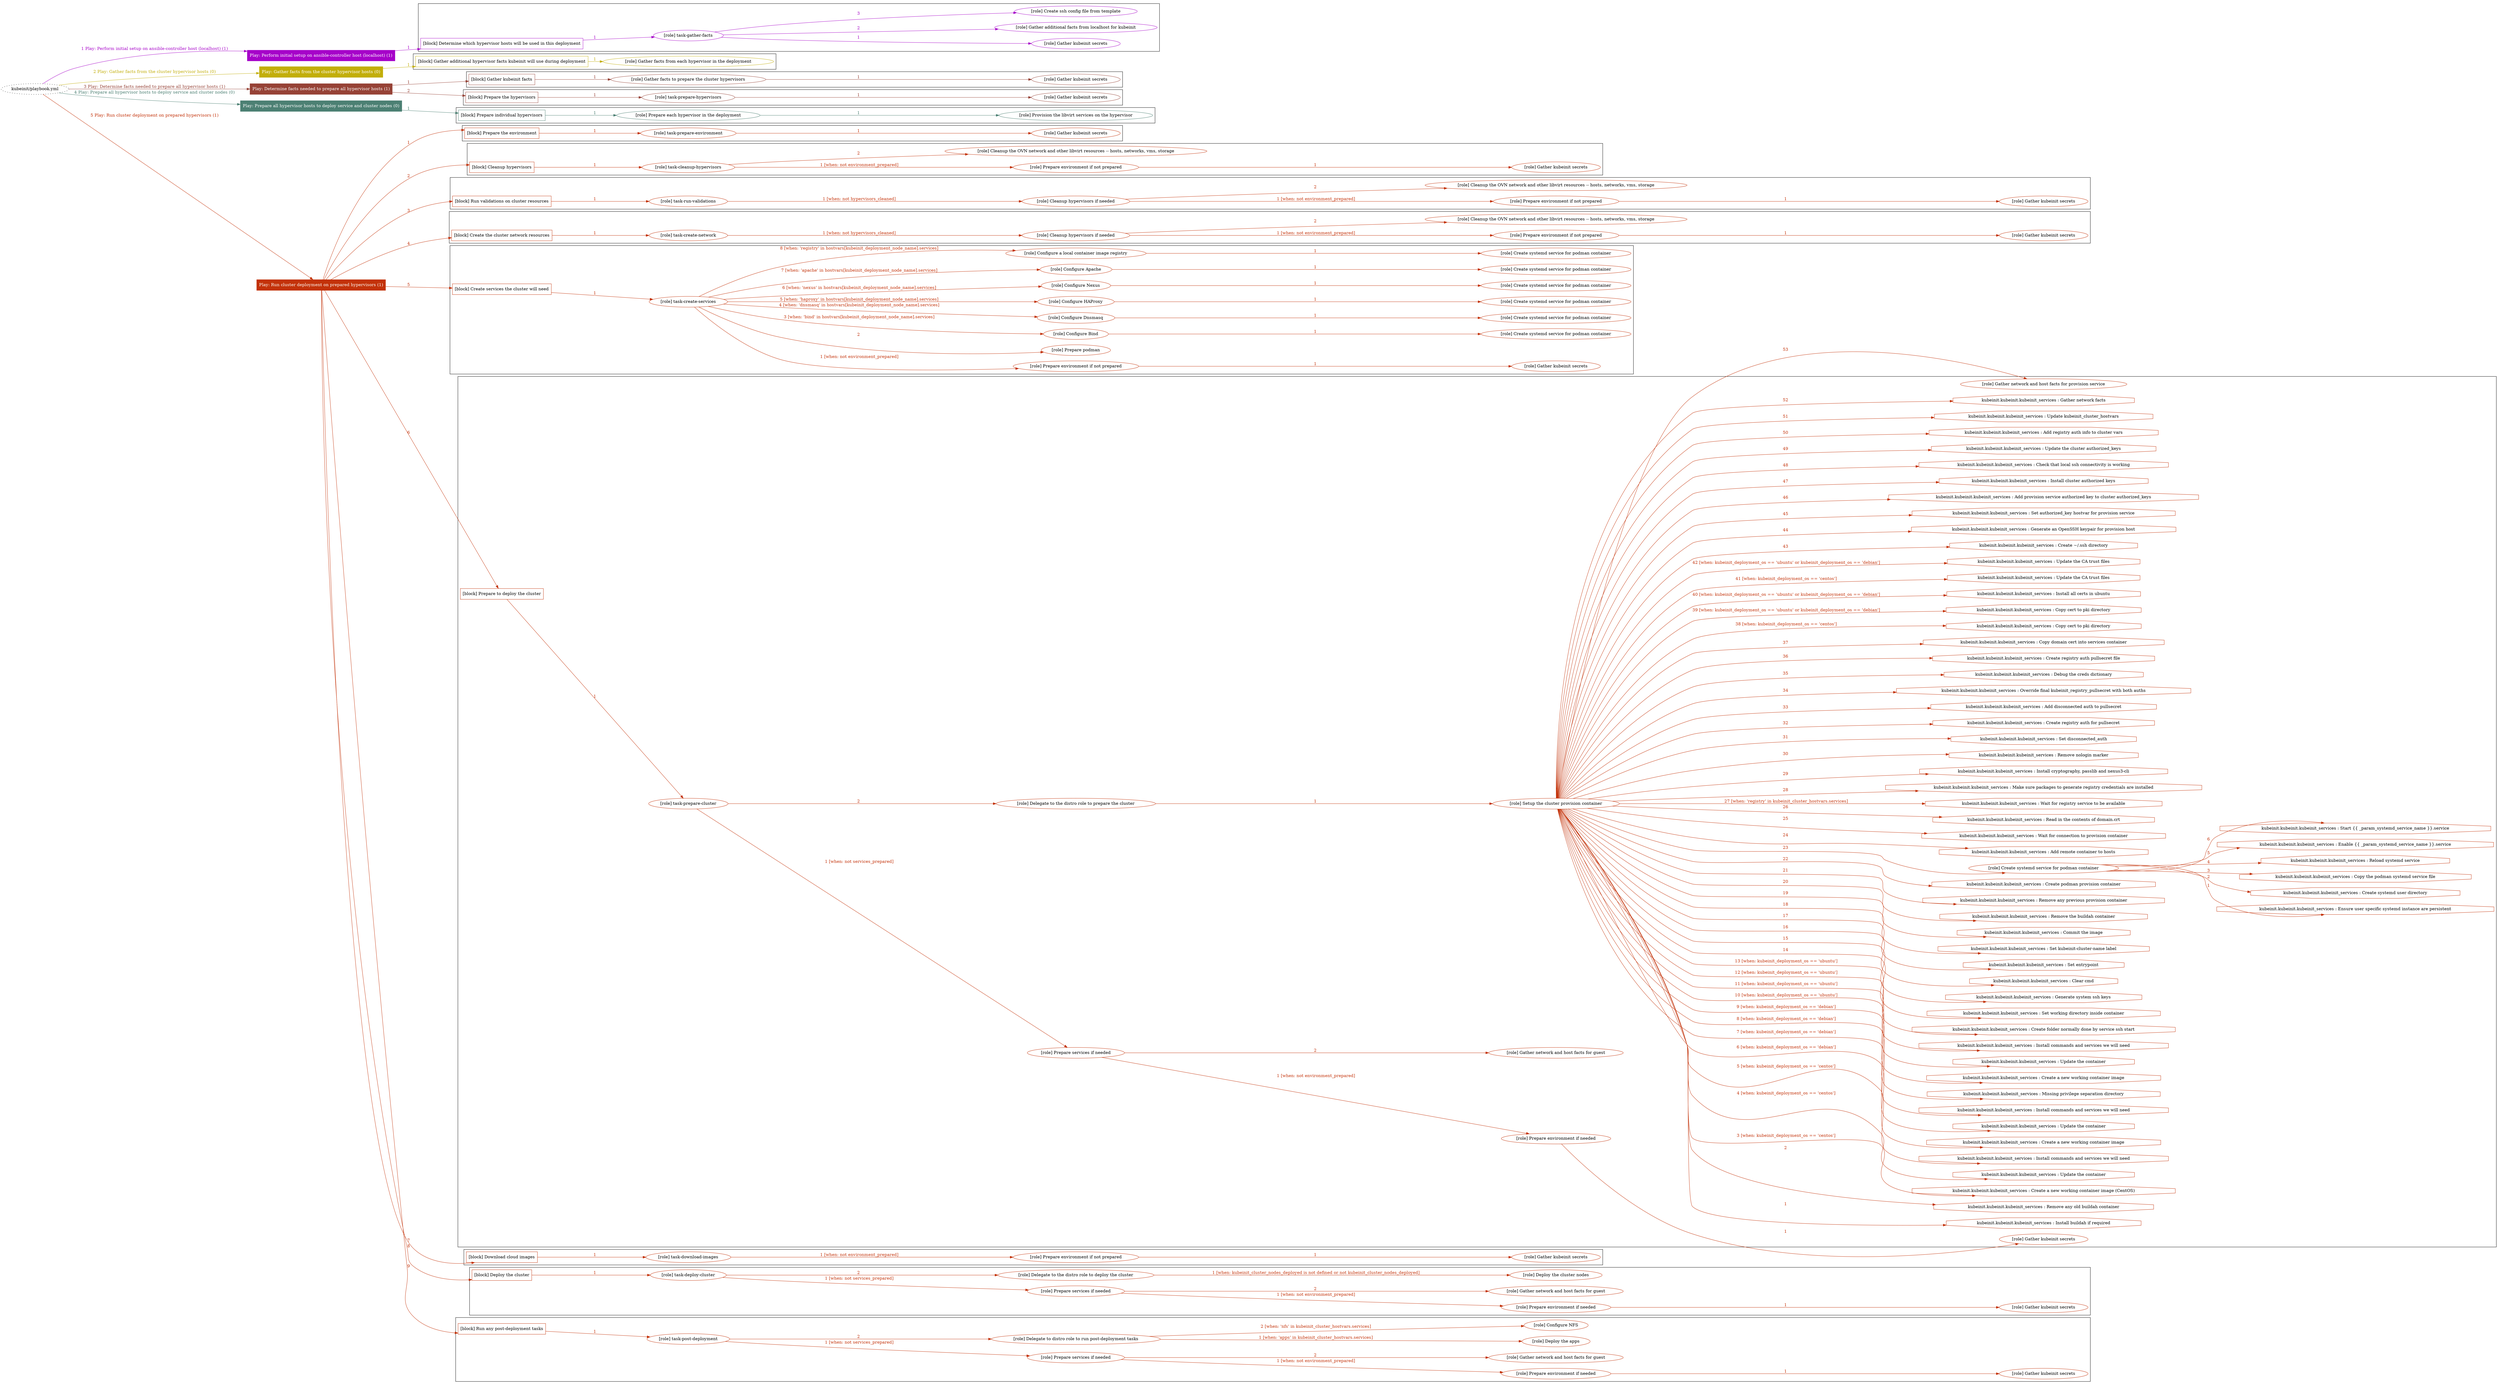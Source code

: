 digraph {
	graph [concentrate=true ordering=in rankdir=LR ratio=fill]
	edge [esep=5 sep=10]
	"kubeinit/playbook.yml" [URL="/home/runner/work/kubeinit/kubeinit/kubeinit/playbook.yml" id=playbook_d99ab8dc style=dotted]
	"kubeinit/playbook.yml" -> play_f1a36ac2 [label="1 Play: Perform initial setup on ansible-controller host (localhost) (1)" color="#a603c9" fontcolor="#a603c9" id=edge_play_f1a36ac2 labeltooltip="1 Play: Perform initial setup on ansible-controller host (localhost) (1)" tooltip="1 Play: Perform initial setup on ansible-controller host (localhost) (1)"]
	subgraph "Play: Perform initial setup on ansible-controller host (localhost) (1)" {
		play_f1a36ac2 [label="Play: Perform initial setup on ansible-controller host (localhost) (1)" URL="/home/runner/work/kubeinit/kubeinit/kubeinit/playbook.yml" color="#a603c9" fontcolor="#ffffff" id=play_f1a36ac2 shape=box style=filled tooltip=localhost]
		play_f1a36ac2 -> block_cf5843e3 [label=1 color="#a603c9" fontcolor="#a603c9" id=edge_block_cf5843e3 labeltooltip=1 tooltip=1]
		subgraph cluster_block_cf5843e3 {
			block_cf5843e3 [label="[block] Determine which hypervisor hosts will be used in this deployment" URL="/home/runner/work/kubeinit/kubeinit/kubeinit/playbook.yml" color="#a603c9" id=block_cf5843e3 labeltooltip="Determine which hypervisor hosts will be used in this deployment" shape=box tooltip="Determine which hypervisor hosts will be used in this deployment"]
			block_cf5843e3 -> role_76455936 [label="1 " color="#a603c9" fontcolor="#a603c9" id=edge_role_76455936 labeltooltip="1 " tooltip="1 "]
			subgraph "task-gather-facts" {
				role_76455936 [label="[role] task-gather-facts" URL="/home/runner/work/kubeinit/kubeinit/kubeinit/playbook.yml" color="#a603c9" id=role_76455936 tooltip="task-gather-facts"]
				role_76455936 -> role_11684f41 [label="1 " color="#a603c9" fontcolor="#a603c9" id=edge_role_11684f41 labeltooltip="1 " tooltip="1 "]
				subgraph "Gather kubeinit secrets" {
					role_11684f41 [label="[role] Gather kubeinit secrets" URL="/home/runner/.ansible/collections/ansible_collections/kubeinit/kubeinit/roles/kubeinit_prepare/tasks/build_hypervisors_group.yml" color="#a603c9" id=role_11684f41 tooltip="Gather kubeinit secrets"]
				}
				role_76455936 -> role_6729883c [label="2 " color="#a603c9" fontcolor="#a603c9" id=edge_role_6729883c labeltooltip="2 " tooltip="2 "]
				subgraph "Gather additional facts from localhost for kubeinit" {
					role_6729883c [label="[role] Gather additional facts from localhost for kubeinit" URL="/home/runner/.ansible/collections/ansible_collections/kubeinit/kubeinit/roles/kubeinit_prepare/tasks/build_hypervisors_group.yml" color="#a603c9" id=role_6729883c tooltip="Gather additional facts from localhost for kubeinit"]
				}
				role_76455936 -> role_d28c71b5 [label="3 " color="#a603c9" fontcolor="#a603c9" id=edge_role_d28c71b5 labeltooltip="3 " tooltip="3 "]
				subgraph "Create ssh config file from template" {
					role_d28c71b5 [label="[role] Create ssh config file from template" URL="/home/runner/.ansible/collections/ansible_collections/kubeinit/kubeinit/roles/kubeinit_prepare/tasks/build_hypervisors_group.yml" color="#a603c9" id=role_d28c71b5 tooltip="Create ssh config file from template"]
				}
			}
		}
	}
	"kubeinit/playbook.yml" -> play_4e2efaa3 [label="2 Play: Gather facts from the cluster hypervisor hosts (0)" color="#c2ae0a" fontcolor="#c2ae0a" id=edge_play_4e2efaa3 labeltooltip="2 Play: Gather facts from the cluster hypervisor hosts (0)" tooltip="2 Play: Gather facts from the cluster hypervisor hosts (0)"]
	subgraph "Play: Gather facts from the cluster hypervisor hosts (0)" {
		play_4e2efaa3 [label="Play: Gather facts from the cluster hypervisor hosts (0)" URL="/home/runner/work/kubeinit/kubeinit/kubeinit/playbook.yml" color="#c2ae0a" fontcolor="#ffffff" id=play_4e2efaa3 shape=box style=filled tooltip="Play: Gather facts from the cluster hypervisor hosts (0)"]
		play_4e2efaa3 -> block_fd80c5fe [label=1 color="#c2ae0a" fontcolor="#c2ae0a" id=edge_block_fd80c5fe labeltooltip=1 tooltip=1]
		subgraph cluster_block_fd80c5fe {
			block_fd80c5fe [label="[block] Gather additional hypervisor facts kubeinit will use during deployment" URL="/home/runner/work/kubeinit/kubeinit/kubeinit/playbook.yml" color="#c2ae0a" id=block_fd80c5fe labeltooltip="Gather additional hypervisor facts kubeinit will use during deployment" shape=box tooltip="Gather additional hypervisor facts kubeinit will use during deployment"]
			block_fd80c5fe -> role_fb0561ae [label="1 " color="#c2ae0a" fontcolor="#c2ae0a" id=edge_role_fb0561ae labeltooltip="1 " tooltip="1 "]
			subgraph "Gather facts from each hypervisor in the deployment" {
				role_fb0561ae [label="[role] Gather facts from each hypervisor in the deployment" URL="/home/runner/work/kubeinit/kubeinit/kubeinit/playbook.yml" color="#c2ae0a" id=role_fb0561ae tooltip="Gather facts from each hypervisor in the deployment"]
			}
		}
	}
	"kubeinit/playbook.yml" -> play_b68ef9b5 [label="3 Play: Determine facts needed to prepare all hypervisor hosts (1)" color="#964236" fontcolor="#964236" id=edge_play_b68ef9b5 labeltooltip="3 Play: Determine facts needed to prepare all hypervisor hosts (1)" tooltip="3 Play: Determine facts needed to prepare all hypervisor hosts (1)"]
	subgraph "Play: Determine facts needed to prepare all hypervisor hosts (1)" {
		play_b68ef9b5 [label="Play: Determine facts needed to prepare all hypervisor hosts (1)" URL="/home/runner/work/kubeinit/kubeinit/kubeinit/playbook.yml" color="#964236" fontcolor="#ffffff" id=play_b68ef9b5 shape=box style=filled tooltip=localhost]
		play_b68ef9b5 -> block_f7c9867d [label=1 color="#964236" fontcolor="#964236" id=edge_block_f7c9867d labeltooltip=1 tooltip=1]
		subgraph cluster_block_f7c9867d {
			block_f7c9867d [label="[block] Gather kubeinit facts" URL="/home/runner/work/kubeinit/kubeinit/kubeinit/playbook.yml" color="#964236" id=block_f7c9867d labeltooltip="Gather kubeinit facts" shape=box tooltip="Gather kubeinit facts"]
			block_f7c9867d -> role_37d4079c [label="1 " color="#964236" fontcolor="#964236" id=edge_role_37d4079c labeltooltip="1 " tooltip="1 "]
			subgraph "Gather facts to prepare the cluster hypervisors" {
				role_37d4079c [label="[role] Gather facts to prepare the cluster hypervisors" URL="/home/runner/work/kubeinit/kubeinit/kubeinit/playbook.yml" color="#964236" id=role_37d4079c tooltip="Gather facts to prepare the cluster hypervisors"]
				role_37d4079c -> role_e56f2406 [label="1 " color="#964236" fontcolor="#964236" id=edge_role_e56f2406 labeltooltip="1 " tooltip="1 "]
				subgraph "Gather kubeinit secrets" {
					role_e56f2406 [label="[role] Gather kubeinit secrets" URL="/home/runner/.ansible/collections/ansible_collections/kubeinit/kubeinit/roles/kubeinit_prepare/tasks/gather_kubeinit_facts.yml" color="#964236" id=role_e56f2406 tooltip="Gather kubeinit secrets"]
				}
			}
		}
		play_b68ef9b5 -> block_c232d0c4 [label=2 color="#964236" fontcolor="#964236" id=edge_block_c232d0c4 labeltooltip=2 tooltip=2]
		subgraph cluster_block_c232d0c4 {
			block_c232d0c4 [label="[block] Prepare the hypervisors" URL="/home/runner/work/kubeinit/kubeinit/kubeinit/playbook.yml" color="#964236" id=block_c232d0c4 labeltooltip="Prepare the hypervisors" shape=box tooltip="Prepare the hypervisors"]
			block_c232d0c4 -> role_73828c4a [label="1 " color="#964236" fontcolor="#964236" id=edge_role_73828c4a labeltooltip="1 " tooltip="1 "]
			subgraph "task-prepare-hypervisors" {
				role_73828c4a [label="[role] task-prepare-hypervisors" URL="/home/runner/work/kubeinit/kubeinit/kubeinit/playbook.yml" color="#964236" id=role_73828c4a tooltip="task-prepare-hypervisors"]
				role_73828c4a -> role_0b153851 [label="1 " color="#964236" fontcolor="#964236" id=edge_role_0b153851 labeltooltip="1 " tooltip="1 "]
				subgraph "Gather kubeinit secrets" {
					role_0b153851 [label="[role] Gather kubeinit secrets" URL="/home/runner/.ansible/collections/ansible_collections/kubeinit/kubeinit/roles/kubeinit_prepare/tasks/gather_kubeinit_facts.yml" color="#964236" id=role_0b153851 tooltip="Gather kubeinit secrets"]
				}
			}
		}
	}
	"kubeinit/playbook.yml" -> play_5a516029 [label="4 Play: Prepare all hypervisor hosts to deploy service and cluster nodes (0)" color="#4c8073" fontcolor="#4c8073" id=edge_play_5a516029 labeltooltip="4 Play: Prepare all hypervisor hosts to deploy service and cluster nodes (0)" tooltip="4 Play: Prepare all hypervisor hosts to deploy service and cluster nodes (0)"]
	subgraph "Play: Prepare all hypervisor hosts to deploy service and cluster nodes (0)" {
		play_5a516029 [label="Play: Prepare all hypervisor hosts to deploy service and cluster nodes (0)" URL="/home/runner/work/kubeinit/kubeinit/kubeinit/playbook.yml" color="#4c8073" fontcolor="#ffffff" id=play_5a516029 shape=box style=filled tooltip="Play: Prepare all hypervisor hosts to deploy service and cluster nodes (0)"]
		play_5a516029 -> block_a7a36d38 [label=1 color="#4c8073" fontcolor="#4c8073" id=edge_block_a7a36d38 labeltooltip=1 tooltip=1]
		subgraph cluster_block_a7a36d38 {
			block_a7a36d38 [label="[block] Prepare individual hypervisors" URL="/home/runner/work/kubeinit/kubeinit/kubeinit/playbook.yml" color="#4c8073" id=block_a7a36d38 labeltooltip="Prepare individual hypervisors" shape=box tooltip="Prepare individual hypervisors"]
			block_a7a36d38 -> role_accce4fe [label="1 " color="#4c8073" fontcolor="#4c8073" id=edge_role_accce4fe labeltooltip="1 " tooltip="1 "]
			subgraph "Prepare each hypervisor in the deployment" {
				role_accce4fe [label="[role] Prepare each hypervisor in the deployment" URL="/home/runner/work/kubeinit/kubeinit/kubeinit/playbook.yml" color="#4c8073" id=role_accce4fe tooltip="Prepare each hypervisor in the deployment"]
				role_accce4fe -> role_9e1f1091 [label="1 " color="#4c8073" fontcolor="#4c8073" id=edge_role_9e1f1091 labeltooltip="1 " tooltip="1 "]
				subgraph "Provision the libvirt services on the hypervisor" {
					role_9e1f1091 [label="[role] Provision the libvirt services on the hypervisor" URL="/home/runner/.ansible/collections/ansible_collections/kubeinit/kubeinit/roles/kubeinit_prepare/tasks/prepare_hypervisor.yml" color="#4c8073" id=role_9e1f1091 tooltip="Provision the libvirt services on the hypervisor"]
				}
			}
		}
	}
	"kubeinit/playbook.yml" -> play_e02c59bf [label="5 Play: Run cluster deployment on prepared hypervisors (1)" color="#c33209" fontcolor="#c33209" id=edge_play_e02c59bf labeltooltip="5 Play: Run cluster deployment on prepared hypervisors (1)" tooltip="5 Play: Run cluster deployment on prepared hypervisors (1)"]
	subgraph "Play: Run cluster deployment on prepared hypervisors (1)" {
		play_e02c59bf [label="Play: Run cluster deployment on prepared hypervisors (1)" URL="/home/runner/work/kubeinit/kubeinit/kubeinit/playbook.yml" color="#c33209" fontcolor="#ffffff" id=play_e02c59bf shape=box style=filled tooltip=localhost]
		play_e02c59bf -> block_4e8c8875 [label=1 color="#c33209" fontcolor="#c33209" id=edge_block_4e8c8875 labeltooltip=1 tooltip=1]
		subgraph cluster_block_4e8c8875 {
			block_4e8c8875 [label="[block] Prepare the environment" URL="/home/runner/work/kubeinit/kubeinit/kubeinit/playbook.yml" color="#c33209" id=block_4e8c8875 labeltooltip="Prepare the environment" shape=box tooltip="Prepare the environment"]
			block_4e8c8875 -> role_c027b025 [label="1 " color="#c33209" fontcolor="#c33209" id=edge_role_c027b025 labeltooltip="1 " tooltip="1 "]
			subgraph "task-prepare-environment" {
				role_c027b025 [label="[role] task-prepare-environment" URL="/home/runner/work/kubeinit/kubeinit/kubeinit/playbook.yml" color="#c33209" id=role_c027b025 tooltip="task-prepare-environment"]
				role_c027b025 -> role_44ec48a3 [label="1 " color="#c33209" fontcolor="#c33209" id=edge_role_44ec48a3 labeltooltip="1 " tooltip="1 "]
				subgraph "Gather kubeinit secrets" {
					role_44ec48a3 [label="[role] Gather kubeinit secrets" URL="/home/runner/.ansible/collections/ansible_collections/kubeinit/kubeinit/roles/kubeinit_prepare/tasks/gather_kubeinit_facts.yml" color="#c33209" id=role_44ec48a3 tooltip="Gather kubeinit secrets"]
				}
			}
		}
		play_e02c59bf -> block_1c5fa653 [label=2 color="#c33209" fontcolor="#c33209" id=edge_block_1c5fa653 labeltooltip=2 tooltip=2]
		subgraph cluster_block_1c5fa653 {
			block_1c5fa653 [label="[block] Cleanup hypervisors" URL="/home/runner/work/kubeinit/kubeinit/kubeinit/playbook.yml" color="#c33209" id=block_1c5fa653 labeltooltip="Cleanup hypervisors" shape=box tooltip="Cleanup hypervisors"]
			block_1c5fa653 -> role_9c218d92 [label="1 " color="#c33209" fontcolor="#c33209" id=edge_role_9c218d92 labeltooltip="1 " tooltip="1 "]
			subgraph "task-cleanup-hypervisors" {
				role_9c218d92 [label="[role] task-cleanup-hypervisors" URL="/home/runner/work/kubeinit/kubeinit/kubeinit/playbook.yml" color="#c33209" id=role_9c218d92 tooltip="task-cleanup-hypervisors"]
				role_9c218d92 -> role_3719624d [label="1 [when: not environment_prepared]" color="#c33209" fontcolor="#c33209" id=edge_role_3719624d labeltooltip="1 [when: not environment_prepared]" tooltip="1 [when: not environment_prepared]"]
				subgraph "Prepare environment if not prepared" {
					role_3719624d [label="[role] Prepare environment if not prepared" URL="/home/runner/.ansible/collections/ansible_collections/kubeinit/kubeinit/roles/kubeinit_prepare/tasks/cleanup_hypervisors.yml" color="#c33209" id=role_3719624d tooltip="Prepare environment if not prepared"]
					role_3719624d -> role_87f7add6 [label="1 " color="#c33209" fontcolor="#c33209" id=edge_role_87f7add6 labeltooltip="1 " tooltip="1 "]
					subgraph "Gather kubeinit secrets" {
						role_87f7add6 [label="[role] Gather kubeinit secrets" URL="/home/runner/.ansible/collections/ansible_collections/kubeinit/kubeinit/roles/kubeinit_prepare/tasks/gather_kubeinit_facts.yml" color="#c33209" id=role_87f7add6 tooltip="Gather kubeinit secrets"]
					}
				}
				role_9c218d92 -> role_8dc98cc4 [label="2 " color="#c33209" fontcolor="#c33209" id=edge_role_8dc98cc4 labeltooltip="2 " tooltip="2 "]
				subgraph "Cleanup the OVN network and other libvirt resources -- hosts, networks, vms, storage" {
					role_8dc98cc4 [label="[role] Cleanup the OVN network and other libvirt resources -- hosts, networks, vms, storage" URL="/home/runner/.ansible/collections/ansible_collections/kubeinit/kubeinit/roles/kubeinit_prepare/tasks/cleanup_hypervisors.yml" color="#c33209" id=role_8dc98cc4 tooltip="Cleanup the OVN network and other libvirt resources -- hosts, networks, vms, storage"]
				}
			}
		}
		play_e02c59bf -> block_3046e832 [label=3 color="#c33209" fontcolor="#c33209" id=edge_block_3046e832 labeltooltip=3 tooltip=3]
		subgraph cluster_block_3046e832 {
			block_3046e832 [label="[block] Run validations on cluster resources" URL="/home/runner/work/kubeinit/kubeinit/kubeinit/playbook.yml" color="#c33209" id=block_3046e832 labeltooltip="Run validations on cluster resources" shape=box tooltip="Run validations on cluster resources"]
			block_3046e832 -> role_994b135e [label="1 " color="#c33209" fontcolor="#c33209" id=edge_role_994b135e labeltooltip="1 " tooltip="1 "]
			subgraph "task-run-validations" {
				role_994b135e [label="[role] task-run-validations" URL="/home/runner/work/kubeinit/kubeinit/kubeinit/playbook.yml" color="#c33209" id=role_994b135e tooltip="task-run-validations"]
				role_994b135e -> role_fc6c2ed9 [label="1 [when: not hypervisors_cleaned]" color="#c33209" fontcolor="#c33209" id=edge_role_fc6c2ed9 labeltooltip="1 [when: not hypervisors_cleaned]" tooltip="1 [when: not hypervisors_cleaned]"]
				subgraph "Cleanup hypervisors if needed" {
					role_fc6c2ed9 [label="[role] Cleanup hypervisors if needed" URL="/home/runner/.ansible/collections/ansible_collections/kubeinit/kubeinit/roles/kubeinit_validations/tasks/main.yml" color="#c33209" id=role_fc6c2ed9 tooltip="Cleanup hypervisors if needed"]
					role_fc6c2ed9 -> role_2115d42c [label="1 [when: not environment_prepared]" color="#c33209" fontcolor="#c33209" id=edge_role_2115d42c labeltooltip="1 [when: not environment_prepared]" tooltip="1 [when: not environment_prepared]"]
					subgraph "Prepare environment if not prepared" {
						role_2115d42c [label="[role] Prepare environment if not prepared" URL="/home/runner/.ansible/collections/ansible_collections/kubeinit/kubeinit/roles/kubeinit_prepare/tasks/cleanup_hypervisors.yml" color="#c33209" id=role_2115d42c tooltip="Prepare environment if not prepared"]
						role_2115d42c -> role_aca97354 [label="1 " color="#c33209" fontcolor="#c33209" id=edge_role_aca97354 labeltooltip="1 " tooltip="1 "]
						subgraph "Gather kubeinit secrets" {
							role_aca97354 [label="[role] Gather kubeinit secrets" URL="/home/runner/.ansible/collections/ansible_collections/kubeinit/kubeinit/roles/kubeinit_prepare/tasks/gather_kubeinit_facts.yml" color="#c33209" id=role_aca97354 tooltip="Gather kubeinit secrets"]
						}
					}
					role_fc6c2ed9 -> role_274fa58f [label="2 " color="#c33209" fontcolor="#c33209" id=edge_role_274fa58f labeltooltip="2 " tooltip="2 "]
					subgraph "Cleanup the OVN network and other libvirt resources -- hosts, networks, vms, storage" {
						role_274fa58f [label="[role] Cleanup the OVN network and other libvirt resources -- hosts, networks, vms, storage" URL="/home/runner/.ansible/collections/ansible_collections/kubeinit/kubeinit/roles/kubeinit_prepare/tasks/cleanup_hypervisors.yml" color="#c33209" id=role_274fa58f tooltip="Cleanup the OVN network and other libvirt resources -- hosts, networks, vms, storage"]
					}
				}
			}
		}
		play_e02c59bf -> block_eab456e5 [label=4 color="#c33209" fontcolor="#c33209" id=edge_block_eab456e5 labeltooltip=4 tooltip=4]
		subgraph cluster_block_eab456e5 {
			block_eab456e5 [label="[block] Create the cluster network resources" URL="/home/runner/work/kubeinit/kubeinit/kubeinit/playbook.yml" color="#c33209" id=block_eab456e5 labeltooltip="Create the cluster network resources" shape=box tooltip="Create the cluster network resources"]
			block_eab456e5 -> role_a56faa5b [label="1 " color="#c33209" fontcolor="#c33209" id=edge_role_a56faa5b labeltooltip="1 " tooltip="1 "]
			subgraph "task-create-network" {
				role_a56faa5b [label="[role] task-create-network" URL="/home/runner/work/kubeinit/kubeinit/kubeinit/playbook.yml" color="#c33209" id=role_a56faa5b tooltip="task-create-network"]
				role_a56faa5b -> role_b4efdcdc [label="1 [when: not hypervisors_cleaned]" color="#c33209" fontcolor="#c33209" id=edge_role_b4efdcdc labeltooltip="1 [when: not hypervisors_cleaned]" tooltip="1 [when: not hypervisors_cleaned]"]
				subgraph "Cleanup hypervisors if needed" {
					role_b4efdcdc [label="[role] Cleanup hypervisors if needed" URL="/home/runner/.ansible/collections/ansible_collections/kubeinit/kubeinit/roles/kubeinit_libvirt/tasks/create_network.yml" color="#c33209" id=role_b4efdcdc tooltip="Cleanup hypervisors if needed"]
					role_b4efdcdc -> role_4d489b6c [label="1 [when: not environment_prepared]" color="#c33209" fontcolor="#c33209" id=edge_role_4d489b6c labeltooltip="1 [when: not environment_prepared]" tooltip="1 [when: not environment_prepared]"]
					subgraph "Prepare environment if not prepared" {
						role_4d489b6c [label="[role] Prepare environment if not prepared" URL="/home/runner/.ansible/collections/ansible_collections/kubeinit/kubeinit/roles/kubeinit_prepare/tasks/cleanup_hypervisors.yml" color="#c33209" id=role_4d489b6c tooltip="Prepare environment if not prepared"]
						role_4d489b6c -> role_0db3a5fb [label="1 " color="#c33209" fontcolor="#c33209" id=edge_role_0db3a5fb labeltooltip="1 " tooltip="1 "]
						subgraph "Gather kubeinit secrets" {
							role_0db3a5fb [label="[role] Gather kubeinit secrets" URL="/home/runner/.ansible/collections/ansible_collections/kubeinit/kubeinit/roles/kubeinit_prepare/tasks/gather_kubeinit_facts.yml" color="#c33209" id=role_0db3a5fb tooltip="Gather kubeinit secrets"]
						}
					}
					role_b4efdcdc -> role_dbe0edc8 [label="2 " color="#c33209" fontcolor="#c33209" id=edge_role_dbe0edc8 labeltooltip="2 " tooltip="2 "]
					subgraph "Cleanup the OVN network and other libvirt resources -- hosts, networks, vms, storage" {
						role_dbe0edc8 [label="[role] Cleanup the OVN network and other libvirt resources -- hosts, networks, vms, storage" URL="/home/runner/.ansible/collections/ansible_collections/kubeinit/kubeinit/roles/kubeinit_prepare/tasks/cleanup_hypervisors.yml" color="#c33209" id=role_dbe0edc8 tooltip="Cleanup the OVN network and other libvirt resources -- hosts, networks, vms, storage"]
					}
				}
			}
		}
		play_e02c59bf -> block_29e209b1 [label=5 color="#c33209" fontcolor="#c33209" id=edge_block_29e209b1 labeltooltip=5 tooltip=5]
		subgraph cluster_block_29e209b1 {
			block_29e209b1 [label="[block] Create services the cluster will need" URL="/home/runner/work/kubeinit/kubeinit/kubeinit/playbook.yml" color="#c33209" id=block_29e209b1 labeltooltip="Create services the cluster will need" shape=box tooltip="Create services the cluster will need"]
			block_29e209b1 -> role_e997aa2a [label="1 " color="#c33209" fontcolor="#c33209" id=edge_role_e997aa2a labeltooltip="1 " tooltip="1 "]
			subgraph "task-create-services" {
				role_e997aa2a [label="[role] task-create-services" URL="/home/runner/work/kubeinit/kubeinit/kubeinit/playbook.yml" color="#c33209" id=role_e997aa2a tooltip="task-create-services"]
				role_e997aa2a -> role_f5a60677 [label="1 [when: not environment_prepared]" color="#c33209" fontcolor="#c33209" id=edge_role_f5a60677 labeltooltip="1 [when: not environment_prepared]" tooltip="1 [when: not environment_prepared]"]
				subgraph "Prepare environment if not prepared" {
					role_f5a60677 [label="[role] Prepare environment if not prepared" URL="/home/runner/.ansible/collections/ansible_collections/kubeinit/kubeinit/roles/kubeinit_services/tasks/main.yml" color="#c33209" id=role_f5a60677 tooltip="Prepare environment if not prepared"]
					role_f5a60677 -> role_25f79376 [label="1 " color="#c33209" fontcolor="#c33209" id=edge_role_25f79376 labeltooltip="1 " tooltip="1 "]
					subgraph "Gather kubeinit secrets" {
						role_25f79376 [label="[role] Gather kubeinit secrets" URL="/home/runner/.ansible/collections/ansible_collections/kubeinit/kubeinit/roles/kubeinit_prepare/tasks/gather_kubeinit_facts.yml" color="#c33209" id=role_25f79376 tooltip="Gather kubeinit secrets"]
					}
				}
				role_e997aa2a -> role_09a53ffa [label="2 " color="#c33209" fontcolor="#c33209" id=edge_role_09a53ffa labeltooltip="2 " tooltip="2 "]
				subgraph "Prepare podman" {
					role_09a53ffa [label="[role] Prepare podman" URL="/home/runner/.ansible/collections/ansible_collections/kubeinit/kubeinit/roles/kubeinit_services/tasks/00_create_service_pod.yml" color="#c33209" id=role_09a53ffa tooltip="Prepare podman"]
				}
				role_e997aa2a -> role_e81db8c6 [label="3 [when: 'bind' in hostvars[kubeinit_deployment_node_name].services]" color="#c33209" fontcolor="#c33209" id=edge_role_e81db8c6 labeltooltip="3 [when: 'bind' in hostvars[kubeinit_deployment_node_name].services]" tooltip="3 [when: 'bind' in hostvars[kubeinit_deployment_node_name].services]"]
				subgraph "Configure Bind" {
					role_e81db8c6 [label="[role] Configure Bind" URL="/home/runner/.ansible/collections/ansible_collections/kubeinit/kubeinit/roles/kubeinit_services/tasks/start_services_containers.yml" color="#c33209" id=role_e81db8c6 tooltip="Configure Bind"]
					role_e81db8c6 -> role_ca10ae59 [label="1 " color="#c33209" fontcolor="#c33209" id=edge_role_ca10ae59 labeltooltip="1 " tooltip="1 "]
					subgraph "Create systemd service for podman container" {
						role_ca10ae59 [label="[role] Create systemd service for podman container" URL="/home/runner/.ansible/collections/ansible_collections/kubeinit/kubeinit/roles/kubeinit_bind/tasks/main.yml" color="#c33209" id=role_ca10ae59 tooltip="Create systemd service for podman container"]
					}
				}
				role_e997aa2a -> role_a5b7e6ab [label="4 [when: 'dnsmasq' in hostvars[kubeinit_deployment_node_name].services]" color="#c33209" fontcolor="#c33209" id=edge_role_a5b7e6ab labeltooltip="4 [when: 'dnsmasq' in hostvars[kubeinit_deployment_node_name].services]" tooltip="4 [when: 'dnsmasq' in hostvars[kubeinit_deployment_node_name].services]"]
				subgraph "Configure Dnsmasq" {
					role_a5b7e6ab [label="[role] Configure Dnsmasq" URL="/home/runner/.ansible/collections/ansible_collections/kubeinit/kubeinit/roles/kubeinit_services/tasks/start_services_containers.yml" color="#c33209" id=role_a5b7e6ab tooltip="Configure Dnsmasq"]
					role_a5b7e6ab -> role_a8c0f620 [label="1 " color="#c33209" fontcolor="#c33209" id=edge_role_a8c0f620 labeltooltip="1 " tooltip="1 "]
					subgraph "Create systemd service for podman container" {
						role_a8c0f620 [label="[role] Create systemd service for podman container" URL="/home/runner/.ansible/collections/ansible_collections/kubeinit/kubeinit/roles/kubeinit_dnsmasq/tasks/main.yml" color="#c33209" id=role_a8c0f620 tooltip="Create systemd service for podman container"]
					}
				}
				role_e997aa2a -> role_9e93ede6 [label="5 [when: 'haproxy' in hostvars[kubeinit_deployment_node_name].services]" color="#c33209" fontcolor="#c33209" id=edge_role_9e93ede6 labeltooltip="5 [when: 'haproxy' in hostvars[kubeinit_deployment_node_name].services]" tooltip="5 [when: 'haproxy' in hostvars[kubeinit_deployment_node_name].services]"]
				subgraph "Configure HAProxy" {
					role_9e93ede6 [label="[role] Configure HAProxy" URL="/home/runner/.ansible/collections/ansible_collections/kubeinit/kubeinit/roles/kubeinit_services/tasks/start_services_containers.yml" color="#c33209" id=role_9e93ede6 tooltip="Configure HAProxy"]
					role_9e93ede6 -> role_fcf7ff82 [label="1 " color="#c33209" fontcolor="#c33209" id=edge_role_fcf7ff82 labeltooltip="1 " tooltip="1 "]
					subgraph "Create systemd service for podman container" {
						role_fcf7ff82 [label="[role] Create systemd service for podman container" URL="/home/runner/.ansible/collections/ansible_collections/kubeinit/kubeinit/roles/kubeinit_haproxy/tasks/main.yml" color="#c33209" id=role_fcf7ff82 tooltip="Create systemd service for podman container"]
					}
				}
				role_e997aa2a -> role_1292de57 [label="6 [when: 'nexus' in hostvars[kubeinit_deployment_node_name].services]" color="#c33209" fontcolor="#c33209" id=edge_role_1292de57 labeltooltip="6 [when: 'nexus' in hostvars[kubeinit_deployment_node_name].services]" tooltip="6 [when: 'nexus' in hostvars[kubeinit_deployment_node_name].services]"]
				subgraph "Configure Nexus" {
					role_1292de57 [label="[role] Configure Nexus" URL="/home/runner/.ansible/collections/ansible_collections/kubeinit/kubeinit/roles/kubeinit_services/tasks/start_services_containers.yml" color="#c33209" id=role_1292de57 tooltip="Configure Nexus"]
					role_1292de57 -> role_494f03e9 [label="1 " color="#c33209" fontcolor="#c33209" id=edge_role_494f03e9 labeltooltip="1 " tooltip="1 "]
					subgraph "Create systemd service for podman container" {
						role_494f03e9 [label="[role] Create systemd service for podman container" URL="/home/runner/.ansible/collections/ansible_collections/kubeinit/kubeinit/roles/kubeinit_nexus/tasks/main.yml" color="#c33209" id=role_494f03e9 tooltip="Create systemd service for podman container"]
					}
				}
				role_e997aa2a -> role_570d3adc [label="7 [when: 'apache' in hostvars[kubeinit_deployment_node_name].services]" color="#c33209" fontcolor="#c33209" id=edge_role_570d3adc labeltooltip="7 [when: 'apache' in hostvars[kubeinit_deployment_node_name].services]" tooltip="7 [when: 'apache' in hostvars[kubeinit_deployment_node_name].services]"]
				subgraph "Configure Apache" {
					role_570d3adc [label="[role] Configure Apache" URL="/home/runner/.ansible/collections/ansible_collections/kubeinit/kubeinit/roles/kubeinit_services/tasks/start_services_containers.yml" color="#c33209" id=role_570d3adc tooltip="Configure Apache"]
					role_570d3adc -> role_0233a6e7 [label="1 " color="#c33209" fontcolor="#c33209" id=edge_role_0233a6e7 labeltooltip="1 " tooltip="1 "]
					subgraph "Create systemd service for podman container" {
						role_0233a6e7 [label="[role] Create systemd service for podman container" URL="/home/runner/.ansible/collections/ansible_collections/kubeinit/kubeinit/roles/kubeinit_apache/tasks/main.yml" color="#c33209" id=role_0233a6e7 tooltip="Create systemd service for podman container"]
					}
				}
				role_e997aa2a -> role_97f70122 [label="8 [when: 'registry' in hostvars[kubeinit_deployment_node_name].services]" color="#c33209" fontcolor="#c33209" id=edge_role_97f70122 labeltooltip="8 [when: 'registry' in hostvars[kubeinit_deployment_node_name].services]" tooltip="8 [when: 'registry' in hostvars[kubeinit_deployment_node_name].services]"]
				subgraph "Configure a local container image registry" {
					role_97f70122 [label="[role] Configure a local container image registry" URL="/home/runner/.ansible/collections/ansible_collections/kubeinit/kubeinit/roles/kubeinit_services/tasks/start_services_containers.yml" color="#c33209" id=role_97f70122 tooltip="Configure a local container image registry"]
					role_97f70122 -> role_7ca0d3e5 [label="1 " color="#c33209" fontcolor="#c33209" id=edge_role_7ca0d3e5 labeltooltip="1 " tooltip="1 "]
					subgraph "Create systemd service for podman container" {
						role_7ca0d3e5 [label="[role] Create systemd service for podman container" URL="/home/runner/.ansible/collections/ansible_collections/kubeinit/kubeinit/roles/kubeinit_registry/tasks/main.yml" color="#c33209" id=role_7ca0d3e5 tooltip="Create systemd service for podman container"]
					}
				}
			}
		}
		play_e02c59bf -> block_fb51ec13 [label=6 color="#c33209" fontcolor="#c33209" id=edge_block_fb51ec13 labeltooltip=6 tooltip=6]
		subgraph cluster_block_fb51ec13 {
			block_fb51ec13 [label="[block] Prepare to deploy the cluster" URL="/home/runner/work/kubeinit/kubeinit/kubeinit/playbook.yml" color="#c33209" id=block_fb51ec13 labeltooltip="Prepare to deploy the cluster" shape=box tooltip="Prepare to deploy the cluster"]
			block_fb51ec13 -> role_57ad3f1f [label="1 " color="#c33209" fontcolor="#c33209" id=edge_role_57ad3f1f labeltooltip="1 " tooltip="1 "]
			subgraph "task-prepare-cluster" {
				role_57ad3f1f [label="[role] task-prepare-cluster" URL="/home/runner/work/kubeinit/kubeinit/kubeinit/playbook.yml" color="#c33209" id=role_57ad3f1f tooltip="task-prepare-cluster"]
				role_57ad3f1f -> role_0d9a8afe [label="1 [when: not services_prepared]" color="#c33209" fontcolor="#c33209" id=edge_role_0d9a8afe labeltooltip="1 [when: not services_prepared]" tooltip="1 [when: not services_prepared]"]
				subgraph "Prepare services if needed" {
					role_0d9a8afe [label="[role] Prepare services if needed" URL="/home/runner/.ansible/collections/ansible_collections/kubeinit/kubeinit/roles/kubeinit_prepare/tasks/prepare_cluster.yml" color="#c33209" id=role_0d9a8afe tooltip="Prepare services if needed"]
					role_0d9a8afe -> role_cd091220 [label="1 [when: not environment_prepared]" color="#c33209" fontcolor="#c33209" id=edge_role_cd091220 labeltooltip="1 [when: not environment_prepared]" tooltip="1 [when: not environment_prepared]"]
					subgraph "Prepare environment if needed" {
						role_cd091220 [label="[role] Prepare environment if needed" URL="/home/runner/.ansible/collections/ansible_collections/kubeinit/kubeinit/roles/kubeinit_services/tasks/prepare_services.yml" color="#c33209" id=role_cd091220 tooltip="Prepare environment if needed"]
						role_cd091220 -> role_267373ab [label="1 " color="#c33209" fontcolor="#c33209" id=edge_role_267373ab labeltooltip="1 " tooltip="1 "]
						subgraph "Gather kubeinit secrets" {
							role_267373ab [label="[role] Gather kubeinit secrets" URL="/home/runner/.ansible/collections/ansible_collections/kubeinit/kubeinit/roles/kubeinit_prepare/tasks/gather_kubeinit_facts.yml" color="#c33209" id=role_267373ab tooltip="Gather kubeinit secrets"]
						}
					}
					role_0d9a8afe -> role_eb72d901 [label="2 " color="#c33209" fontcolor="#c33209" id=edge_role_eb72d901 labeltooltip="2 " tooltip="2 "]
					subgraph "Gather network and host facts for guest" {
						role_eb72d901 [label="[role] Gather network and host facts for guest" URL="/home/runner/.ansible/collections/ansible_collections/kubeinit/kubeinit/roles/kubeinit_services/tasks/prepare_services.yml" color="#c33209" id=role_eb72d901 tooltip="Gather network and host facts for guest"]
					}
				}
				role_57ad3f1f -> role_6a1a41fa [label="2 " color="#c33209" fontcolor="#c33209" id=edge_role_6a1a41fa labeltooltip="2 " tooltip="2 "]
				subgraph "Delegate to the distro role to prepare the cluster" {
					role_6a1a41fa [label="[role] Delegate to the distro role to prepare the cluster" URL="/home/runner/.ansible/collections/ansible_collections/kubeinit/kubeinit/roles/kubeinit_prepare/tasks/prepare_cluster.yml" color="#c33209" id=role_6a1a41fa tooltip="Delegate to the distro role to prepare the cluster"]
					role_6a1a41fa -> role_d3a4795e [label="1 " color="#c33209" fontcolor="#c33209" id=edge_role_d3a4795e labeltooltip="1 " tooltip="1 "]
					subgraph "Setup the cluster provision container" {
						role_d3a4795e [label="[role] Setup the cluster provision container" URL="/home/runner/.ansible/collections/ansible_collections/kubeinit/kubeinit/roles/kubeinit_cdk/tasks/prepare_cluster.yml" color="#c33209" id=role_d3a4795e tooltip="Setup the cluster provision container"]
						task_69e1c481 [label="kubeinit.kubeinit.kubeinit_services : Install buildah if required" URL="/home/runner/.ansible/collections/ansible_collections/kubeinit/kubeinit/roles/kubeinit_services/tasks/create_provision_container.yml" color="#c33209" id=task_69e1c481 shape=octagon tooltip="kubeinit.kubeinit.kubeinit_services : Install buildah if required"]
						role_d3a4795e -> task_69e1c481 [label="1 " color="#c33209" fontcolor="#c33209" id=edge_task_69e1c481 labeltooltip="1 " tooltip="1 "]
						task_a8a5faf5 [label="kubeinit.kubeinit.kubeinit_services : Remove any old buildah container" URL="/home/runner/.ansible/collections/ansible_collections/kubeinit/kubeinit/roles/kubeinit_services/tasks/create_provision_container.yml" color="#c33209" id=task_a8a5faf5 shape=octagon tooltip="kubeinit.kubeinit.kubeinit_services : Remove any old buildah container"]
						role_d3a4795e -> task_a8a5faf5 [label="2 " color="#c33209" fontcolor="#c33209" id=edge_task_a8a5faf5 labeltooltip="2 " tooltip="2 "]
						task_5da4196a [label="kubeinit.kubeinit.kubeinit_services : Create a new working container image (CentOS)" URL="/home/runner/.ansible/collections/ansible_collections/kubeinit/kubeinit/roles/kubeinit_services/tasks/create_provision_container.yml" color="#c33209" id=task_5da4196a shape=octagon tooltip="kubeinit.kubeinit.kubeinit_services : Create a new working container image (CentOS)"]
						role_d3a4795e -> task_5da4196a [label="3 [when: kubeinit_deployment_os == 'centos']" color="#c33209" fontcolor="#c33209" id=edge_task_5da4196a labeltooltip="3 [when: kubeinit_deployment_os == 'centos']" tooltip="3 [when: kubeinit_deployment_os == 'centos']"]
						task_a67f4772 [label="kubeinit.kubeinit.kubeinit_services : Update the container" URL="/home/runner/.ansible/collections/ansible_collections/kubeinit/kubeinit/roles/kubeinit_services/tasks/create_provision_container.yml" color="#c33209" id=task_a67f4772 shape=octagon tooltip="kubeinit.kubeinit.kubeinit_services : Update the container"]
						role_d3a4795e -> task_a67f4772 [label="4 [when: kubeinit_deployment_os == 'centos']" color="#c33209" fontcolor="#c33209" id=edge_task_a67f4772 labeltooltip="4 [when: kubeinit_deployment_os == 'centos']" tooltip="4 [when: kubeinit_deployment_os == 'centos']"]
						task_d6fc7250 [label="kubeinit.kubeinit.kubeinit_services : Install commands and services we will need" URL="/home/runner/.ansible/collections/ansible_collections/kubeinit/kubeinit/roles/kubeinit_services/tasks/create_provision_container.yml" color="#c33209" id=task_d6fc7250 shape=octagon tooltip="kubeinit.kubeinit.kubeinit_services : Install commands and services we will need"]
						role_d3a4795e -> task_d6fc7250 [label="5 [when: kubeinit_deployment_os == 'centos']" color="#c33209" fontcolor="#c33209" id=edge_task_d6fc7250 labeltooltip="5 [when: kubeinit_deployment_os == 'centos']" tooltip="5 [when: kubeinit_deployment_os == 'centos']"]
						task_742b13ee [label="kubeinit.kubeinit.kubeinit_services : Create a new working container image" URL="/home/runner/.ansible/collections/ansible_collections/kubeinit/kubeinit/roles/kubeinit_services/tasks/create_provision_container.yml" color="#c33209" id=task_742b13ee shape=octagon tooltip="kubeinit.kubeinit.kubeinit_services : Create a new working container image"]
						role_d3a4795e -> task_742b13ee [label="6 [when: kubeinit_deployment_os == 'debian']" color="#c33209" fontcolor="#c33209" id=edge_task_742b13ee labeltooltip="6 [when: kubeinit_deployment_os == 'debian']" tooltip="6 [when: kubeinit_deployment_os == 'debian']"]
						task_a15b44f5 [label="kubeinit.kubeinit.kubeinit_services : Update the container" URL="/home/runner/.ansible/collections/ansible_collections/kubeinit/kubeinit/roles/kubeinit_services/tasks/create_provision_container.yml" color="#c33209" id=task_a15b44f5 shape=octagon tooltip="kubeinit.kubeinit.kubeinit_services : Update the container"]
						role_d3a4795e -> task_a15b44f5 [label="7 [when: kubeinit_deployment_os == 'debian']" color="#c33209" fontcolor="#c33209" id=edge_task_a15b44f5 labeltooltip="7 [when: kubeinit_deployment_os == 'debian']" tooltip="7 [when: kubeinit_deployment_os == 'debian']"]
						task_6cc42a8c [label="kubeinit.kubeinit.kubeinit_services : Install commands and services we will need" URL="/home/runner/.ansible/collections/ansible_collections/kubeinit/kubeinit/roles/kubeinit_services/tasks/create_provision_container.yml" color="#c33209" id=task_6cc42a8c shape=octagon tooltip="kubeinit.kubeinit.kubeinit_services : Install commands and services we will need"]
						role_d3a4795e -> task_6cc42a8c [label="8 [when: kubeinit_deployment_os == 'debian']" color="#c33209" fontcolor="#c33209" id=edge_task_6cc42a8c labeltooltip="8 [when: kubeinit_deployment_os == 'debian']" tooltip="8 [when: kubeinit_deployment_os == 'debian']"]
						task_8907febe [label="kubeinit.kubeinit.kubeinit_services : Missing privilege separation directory" URL="/home/runner/.ansible/collections/ansible_collections/kubeinit/kubeinit/roles/kubeinit_services/tasks/create_provision_container.yml" color="#c33209" id=task_8907febe shape=octagon tooltip="kubeinit.kubeinit.kubeinit_services : Missing privilege separation directory"]
						role_d3a4795e -> task_8907febe [label="9 [when: kubeinit_deployment_os == 'debian']" color="#c33209" fontcolor="#c33209" id=edge_task_8907febe labeltooltip="9 [when: kubeinit_deployment_os == 'debian']" tooltip="9 [when: kubeinit_deployment_os == 'debian']"]
						task_67b44e92 [label="kubeinit.kubeinit.kubeinit_services : Create a new working container image" URL="/home/runner/.ansible/collections/ansible_collections/kubeinit/kubeinit/roles/kubeinit_services/tasks/create_provision_container.yml" color="#c33209" id=task_67b44e92 shape=octagon tooltip="kubeinit.kubeinit.kubeinit_services : Create a new working container image"]
						role_d3a4795e -> task_67b44e92 [label="10 [when: kubeinit_deployment_os == 'ubuntu']" color="#c33209" fontcolor="#c33209" id=edge_task_67b44e92 labeltooltip="10 [when: kubeinit_deployment_os == 'ubuntu']" tooltip="10 [when: kubeinit_deployment_os == 'ubuntu']"]
						task_a070f93f [label="kubeinit.kubeinit.kubeinit_services : Update the container" URL="/home/runner/.ansible/collections/ansible_collections/kubeinit/kubeinit/roles/kubeinit_services/tasks/create_provision_container.yml" color="#c33209" id=task_a070f93f shape=octagon tooltip="kubeinit.kubeinit.kubeinit_services : Update the container"]
						role_d3a4795e -> task_a070f93f [label="11 [when: kubeinit_deployment_os == 'ubuntu']" color="#c33209" fontcolor="#c33209" id=edge_task_a070f93f labeltooltip="11 [when: kubeinit_deployment_os == 'ubuntu']" tooltip="11 [when: kubeinit_deployment_os == 'ubuntu']"]
						task_bf72f478 [label="kubeinit.kubeinit.kubeinit_services : Install commands and services we will need" URL="/home/runner/.ansible/collections/ansible_collections/kubeinit/kubeinit/roles/kubeinit_services/tasks/create_provision_container.yml" color="#c33209" id=task_bf72f478 shape=octagon tooltip="kubeinit.kubeinit.kubeinit_services : Install commands and services we will need"]
						role_d3a4795e -> task_bf72f478 [label="12 [when: kubeinit_deployment_os == 'ubuntu']" color="#c33209" fontcolor="#c33209" id=edge_task_bf72f478 labeltooltip="12 [when: kubeinit_deployment_os == 'ubuntu']" tooltip="12 [when: kubeinit_deployment_os == 'ubuntu']"]
						task_5327e33f [label="kubeinit.kubeinit.kubeinit_services : Create folder normally done by service ssh start" URL="/home/runner/.ansible/collections/ansible_collections/kubeinit/kubeinit/roles/kubeinit_services/tasks/create_provision_container.yml" color="#c33209" id=task_5327e33f shape=octagon tooltip="kubeinit.kubeinit.kubeinit_services : Create folder normally done by service ssh start"]
						role_d3a4795e -> task_5327e33f [label="13 [when: kubeinit_deployment_os == 'ubuntu']" color="#c33209" fontcolor="#c33209" id=edge_task_5327e33f labeltooltip="13 [when: kubeinit_deployment_os == 'ubuntu']" tooltip="13 [when: kubeinit_deployment_os == 'ubuntu']"]
						task_607ce49f [label="kubeinit.kubeinit.kubeinit_services : Set working directory inside container" URL="/home/runner/.ansible/collections/ansible_collections/kubeinit/kubeinit/roles/kubeinit_services/tasks/create_provision_container.yml" color="#c33209" id=task_607ce49f shape=octagon tooltip="kubeinit.kubeinit.kubeinit_services : Set working directory inside container"]
						role_d3a4795e -> task_607ce49f [label="14 " color="#c33209" fontcolor="#c33209" id=edge_task_607ce49f labeltooltip="14 " tooltip="14 "]
						task_6e3f8aab [label="kubeinit.kubeinit.kubeinit_services : Generate system ssh keys" URL="/home/runner/.ansible/collections/ansible_collections/kubeinit/kubeinit/roles/kubeinit_services/tasks/create_provision_container.yml" color="#c33209" id=task_6e3f8aab shape=octagon tooltip="kubeinit.kubeinit.kubeinit_services : Generate system ssh keys"]
						role_d3a4795e -> task_6e3f8aab [label="15 " color="#c33209" fontcolor="#c33209" id=edge_task_6e3f8aab labeltooltip="15 " tooltip="15 "]
						task_cb21b590 [label="kubeinit.kubeinit.kubeinit_services : Clear cmd" URL="/home/runner/.ansible/collections/ansible_collections/kubeinit/kubeinit/roles/kubeinit_services/tasks/create_provision_container.yml" color="#c33209" id=task_cb21b590 shape=octagon tooltip="kubeinit.kubeinit.kubeinit_services : Clear cmd"]
						role_d3a4795e -> task_cb21b590 [label="16 " color="#c33209" fontcolor="#c33209" id=edge_task_cb21b590 labeltooltip="16 " tooltip="16 "]
						task_a67ee073 [label="kubeinit.kubeinit.kubeinit_services : Set entrypoint" URL="/home/runner/.ansible/collections/ansible_collections/kubeinit/kubeinit/roles/kubeinit_services/tasks/create_provision_container.yml" color="#c33209" id=task_a67ee073 shape=octagon tooltip="kubeinit.kubeinit.kubeinit_services : Set entrypoint"]
						role_d3a4795e -> task_a67ee073 [label="17 " color="#c33209" fontcolor="#c33209" id=edge_task_a67ee073 labeltooltip="17 " tooltip="17 "]
						task_997691cd [label="kubeinit.kubeinit.kubeinit_services : Set kubeinit-cluster-name label" URL="/home/runner/.ansible/collections/ansible_collections/kubeinit/kubeinit/roles/kubeinit_services/tasks/create_provision_container.yml" color="#c33209" id=task_997691cd shape=octagon tooltip="kubeinit.kubeinit.kubeinit_services : Set kubeinit-cluster-name label"]
						role_d3a4795e -> task_997691cd [label="18 " color="#c33209" fontcolor="#c33209" id=edge_task_997691cd labeltooltip="18 " tooltip="18 "]
						task_74710571 [label="kubeinit.kubeinit.kubeinit_services : Commit the image" URL="/home/runner/.ansible/collections/ansible_collections/kubeinit/kubeinit/roles/kubeinit_services/tasks/create_provision_container.yml" color="#c33209" id=task_74710571 shape=octagon tooltip="kubeinit.kubeinit.kubeinit_services : Commit the image"]
						role_d3a4795e -> task_74710571 [label="19 " color="#c33209" fontcolor="#c33209" id=edge_task_74710571 labeltooltip="19 " tooltip="19 "]
						task_6b7876a0 [label="kubeinit.kubeinit.kubeinit_services : Remove the buildah container" URL="/home/runner/.ansible/collections/ansible_collections/kubeinit/kubeinit/roles/kubeinit_services/tasks/create_provision_container.yml" color="#c33209" id=task_6b7876a0 shape=octagon tooltip="kubeinit.kubeinit.kubeinit_services : Remove the buildah container"]
						role_d3a4795e -> task_6b7876a0 [label="20 " color="#c33209" fontcolor="#c33209" id=edge_task_6b7876a0 labeltooltip="20 " tooltip="20 "]
						task_92dd571d [label="kubeinit.kubeinit.kubeinit_services : Remove any previous provision container" URL="/home/runner/.ansible/collections/ansible_collections/kubeinit/kubeinit/roles/kubeinit_services/tasks/create_provision_container.yml" color="#c33209" id=task_92dd571d shape=octagon tooltip="kubeinit.kubeinit.kubeinit_services : Remove any previous provision container"]
						role_d3a4795e -> task_92dd571d [label="21 " color="#c33209" fontcolor="#c33209" id=edge_task_92dd571d labeltooltip="21 " tooltip="21 "]
						task_caa726da [label="kubeinit.kubeinit.kubeinit_services : Create podman provision container" URL="/home/runner/.ansible/collections/ansible_collections/kubeinit/kubeinit/roles/kubeinit_services/tasks/create_provision_container.yml" color="#c33209" id=task_caa726da shape=octagon tooltip="kubeinit.kubeinit.kubeinit_services : Create podman provision container"]
						role_d3a4795e -> task_caa726da [label="22 " color="#c33209" fontcolor="#c33209" id=edge_task_caa726da labeltooltip="22 " tooltip="22 "]
						role_d3a4795e -> role_159996cf [label="23 " color="#c33209" fontcolor="#c33209" id=edge_role_159996cf labeltooltip="23 " tooltip="23 "]
						subgraph "Create systemd service for podman container" {
							role_159996cf [label="[role] Create systemd service for podman container" URL="/home/runner/.ansible/collections/ansible_collections/kubeinit/kubeinit/roles/kubeinit_services/tasks/create_provision_container.yml" color="#c33209" id=role_159996cf tooltip="Create systemd service for podman container"]
							task_78532c04 [label="kubeinit.kubeinit.kubeinit_services : Ensure user specific systemd instance are persistent" URL="/home/runner/.ansible/collections/ansible_collections/kubeinit/kubeinit/roles/kubeinit_services/tasks/create_managed_service.yml" color="#c33209" id=task_78532c04 shape=octagon tooltip="kubeinit.kubeinit.kubeinit_services : Ensure user specific systemd instance are persistent"]
							role_159996cf -> task_78532c04 [label="1 " color="#c33209" fontcolor="#c33209" id=edge_task_78532c04 labeltooltip="1 " tooltip="1 "]
							task_7a13ba14 [label="kubeinit.kubeinit.kubeinit_services : Create systemd user directory" URL="/home/runner/.ansible/collections/ansible_collections/kubeinit/kubeinit/roles/kubeinit_services/tasks/create_managed_service.yml" color="#c33209" id=task_7a13ba14 shape=octagon tooltip="kubeinit.kubeinit.kubeinit_services : Create systemd user directory"]
							role_159996cf -> task_7a13ba14 [label="2 " color="#c33209" fontcolor="#c33209" id=edge_task_7a13ba14 labeltooltip="2 " tooltip="2 "]
							task_c63712fc [label="kubeinit.kubeinit.kubeinit_services : Copy the podman systemd service file" URL="/home/runner/.ansible/collections/ansible_collections/kubeinit/kubeinit/roles/kubeinit_services/tasks/create_managed_service.yml" color="#c33209" id=task_c63712fc shape=octagon tooltip="kubeinit.kubeinit.kubeinit_services : Copy the podman systemd service file"]
							role_159996cf -> task_c63712fc [label="3 " color="#c33209" fontcolor="#c33209" id=edge_task_c63712fc labeltooltip="3 " tooltip="3 "]
							task_60183e28 [label="kubeinit.kubeinit.kubeinit_services : Reload systemd service" URL="/home/runner/.ansible/collections/ansible_collections/kubeinit/kubeinit/roles/kubeinit_services/tasks/create_managed_service.yml" color="#c33209" id=task_60183e28 shape=octagon tooltip="kubeinit.kubeinit.kubeinit_services : Reload systemd service"]
							role_159996cf -> task_60183e28 [label="4 " color="#c33209" fontcolor="#c33209" id=edge_task_60183e28 labeltooltip="4 " tooltip="4 "]
							task_9cfa613a [label="kubeinit.kubeinit.kubeinit_services : Enable {{ _param_systemd_service_name }}.service" URL="/home/runner/.ansible/collections/ansible_collections/kubeinit/kubeinit/roles/kubeinit_services/tasks/create_managed_service.yml" color="#c33209" id=task_9cfa613a shape=octagon tooltip="kubeinit.kubeinit.kubeinit_services : Enable {{ _param_systemd_service_name }}.service"]
							role_159996cf -> task_9cfa613a [label="5 " color="#c33209" fontcolor="#c33209" id=edge_task_9cfa613a labeltooltip="5 " tooltip="5 "]
							task_7f40ad9a [label="kubeinit.kubeinit.kubeinit_services : Start {{ _param_systemd_service_name }}.service" URL="/home/runner/.ansible/collections/ansible_collections/kubeinit/kubeinit/roles/kubeinit_services/tasks/create_managed_service.yml" color="#c33209" id=task_7f40ad9a shape=octagon tooltip="kubeinit.kubeinit.kubeinit_services : Start {{ _param_systemd_service_name }}.service"]
							role_159996cf -> task_7f40ad9a [label="6 " color="#c33209" fontcolor="#c33209" id=edge_task_7f40ad9a labeltooltip="6 " tooltip="6 "]
						}
						task_ac0bbc69 [label="kubeinit.kubeinit.kubeinit_services : Add remote container to hosts" URL="/home/runner/.ansible/collections/ansible_collections/kubeinit/kubeinit/roles/kubeinit_services/tasks/create_provision_container.yml" color="#c33209" id=task_ac0bbc69 shape=octagon tooltip="kubeinit.kubeinit.kubeinit_services : Add remote container to hosts"]
						role_d3a4795e -> task_ac0bbc69 [label="24 " color="#c33209" fontcolor="#c33209" id=edge_task_ac0bbc69 labeltooltip="24 " tooltip="24 "]
						task_b0900b0e [label="kubeinit.kubeinit.kubeinit_services : Wait for connection to provision container" URL="/home/runner/.ansible/collections/ansible_collections/kubeinit/kubeinit/roles/kubeinit_services/tasks/create_provision_container.yml" color="#c33209" id=task_b0900b0e shape=octagon tooltip="kubeinit.kubeinit.kubeinit_services : Wait for connection to provision container"]
						role_d3a4795e -> task_b0900b0e [label="25 " color="#c33209" fontcolor="#c33209" id=edge_task_b0900b0e labeltooltip="25 " tooltip="25 "]
						task_1507c4c7 [label="kubeinit.kubeinit.kubeinit_services : Read in the contents of domain.crt" URL="/home/runner/.ansible/collections/ansible_collections/kubeinit/kubeinit/roles/kubeinit_services/tasks/create_provision_container.yml" color="#c33209" id=task_1507c4c7 shape=octagon tooltip="kubeinit.kubeinit.kubeinit_services : Read in the contents of domain.crt"]
						role_d3a4795e -> task_1507c4c7 [label="26 " color="#c33209" fontcolor="#c33209" id=edge_task_1507c4c7 labeltooltip="26 " tooltip="26 "]
						task_2080f194 [label="kubeinit.kubeinit.kubeinit_services : Wait for registry service to be available" URL="/home/runner/.ansible/collections/ansible_collections/kubeinit/kubeinit/roles/kubeinit_services/tasks/create_provision_container.yml" color="#c33209" id=task_2080f194 shape=octagon tooltip="kubeinit.kubeinit.kubeinit_services : Wait for registry service to be available"]
						role_d3a4795e -> task_2080f194 [label="27 [when: 'registry' in kubeinit_cluster_hostvars.services]" color="#c33209" fontcolor="#c33209" id=edge_task_2080f194 labeltooltip="27 [when: 'registry' in kubeinit_cluster_hostvars.services]" tooltip="27 [when: 'registry' in kubeinit_cluster_hostvars.services]"]
						task_e52ab934 [label="kubeinit.kubeinit.kubeinit_services : Make sure packages to generate registry credentials are installed" URL="/home/runner/.ansible/collections/ansible_collections/kubeinit/kubeinit/roles/kubeinit_services/tasks/create_provision_container.yml" color="#c33209" id=task_e52ab934 shape=octagon tooltip="kubeinit.kubeinit.kubeinit_services : Make sure packages to generate registry credentials are installed"]
						role_d3a4795e -> task_e52ab934 [label="28 " color="#c33209" fontcolor="#c33209" id=edge_task_e52ab934 labeltooltip="28 " tooltip="28 "]
						task_07ff6b56 [label="kubeinit.kubeinit.kubeinit_services : Install cryptography, passlib and nexus3-cli" URL="/home/runner/.ansible/collections/ansible_collections/kubeinit/kubeinit/roles/kubeinit_services/tasks/create_provision_container.yml" color="#c33209" id=task_07ff6b56 shape=octagon tooltip="kubeinit.kubeinit.kubeinit_services : Install cryptography, passlib and nexus3-cli"]
						role_d3a4795e -> task_07ff6b56 [label="29 " color="#c33209" fontcolor="#c33209" id=edge_task_07ff6b56 labeltooltip="29 " tooltip="29 "]
						task_3a7c682b [label="kubeinit.kubeinit.kubeinit_services : Remove nologin marker" URL="/home/runner/.ansible/collections/ansible_collections/kubeinit/kubeinit/roles/kubeinit_services/tasks/create_provision_container.yml" color="#c33209" id=task_3a7c682b shape=octagon tooltip="kubeinit.kubeinit.kubeinit_services : Remove nologin marker"]
						role_d3a4795e -> task_3a7c682b [label="30 " color="#c33209" fontcolor="#c33209" id=edge_task_3a7c682b labeltooltip="30 " tooltip="30 "]
						task_918cb7cb [label="kubeinit.kubeinit.kubeinit_services : Set disconnected_auth" URL="/home/runner/.ansible/collections/ansible_collections/kubeinit/kubeinit/roles/kubeinit_services/tasks/create_provision_container.yml" color="#c33209" id=task_918cb7cb shape=octagon tooltip="kubeinit.kubeinit.kubeinit_services : Set disconnected_auth"]
						role_d3a4795e -> task_918cb7cb [label="31 " color="#c33209" fontcolor="#c33209" id=edge_task_918cb7cb labeltooltip="31 " tooltip="31 "]
						task_01fd590c [label="kubeinit.kubeinit.kubeinit_services : Create registry auth for pullsecret" URL="/home/runner/.ansible/collections/ansible_collections/kubeinit/kubeinit/roles/kubeinit_services/tasks/create_provision_container.yml" color="#c33209" id=task_01fd590c shape=octagon tooltip="kubeinit.kubeinit.kubeinit_services : Create registry auth for pullsecret"]
						role_d3a4795e -> task_01fd590c [label="32 " color="#c33209" fontcolor="#c33209" id=edge_task_01fd590c labeltooltip="32 " tooltip="32 "]
						task_c13097e6 [label="kubeinit.kubeinit.kubeinit_services : Add disconnected auth to pullsecret" URL="/home/runner/.ansible/collections/ansible_collections/kubeinit/kubeinit/roles/kubeinit_services/tasks/create_provision_container.yml" color="#c33209" id=task_c13097e6 shape=octagon tooltip="kubeinit.kubeinit.kubeinit_services : Add disconnected auth to pullsecret"]
						role_d3a4795e -> task_c13097e6 [label="33 " color="#c33209" fontcolor="#c33209" id=edge_task_c13097e6 labeltooltip="33 " tooltip="33 "]
						task_d9953490 [label="kubeinit.kubeinit.kubeinit_services : Override final kubeinit_registry_pullsecret with both auths" URL="/home/runner/.ansible/collections/ansible_collections/kubeinit/kubeinit/roles/kubeinit_services/tasks/create_provision_container.yml" color="#c33209" id=task_d9953490 shape=octagon tooltip="kubeinit.kubeinit.kubeinit_services : Override final kubeinit_registry_pullsecret with both auths"]
						role_d3a4795e -> task_d9953490 [label="34 " color="#c33209" fontcolor="#c33209" id=edge_task_d9953490 labeltooltip="34 " tooltip="34 "]
						task_7cc5900a [label="kubeinit.kubeinit.kubeinit_services : Debug the creds dictionary" URL="/home/runner/.ansible/collections/ansible_collections/kubeinit/kubeinit/roles/kubeinit_services/tasks/create_provision_container.yml" color="#c33209" id=task_7cc5900a shape=octagon tooltip="kubeinit.kubeinit.kubeinit_services : Debug the creds dictionary"]
						role_d3a4795e -> task_7cc5900a [label="35 " color="#c33209" fontcolor="#c33209" id=edge_task_7cc5900a labeltooltip="35 " tooltip="35 "]
						task_b61dd933 [label="kubeinit.kubeinit.kubeinit_services : Create registry auth pullsecret file" URL="/home/runner/.ansible/collections/ansible_collections/kubeinit/kubeinit/roles/kubeinit_services/tasks/create_provision_container.yml" color="#c33209" id=task_b61dd933 shape=octagon tooltip="kubeinit.kubeinit.kubeinit_services : Create registry auth pullsecret file"]
						role_d3a4795e -> task_b61dd933 [label="36 " color="#c33209" fontcolor="#c33209" id=edge_task_b61dd933 labeltooltip="36 " tooltip="36 "]
						task_cc96e1cd [label="kubeinit.kubeinit.kubeinit_services : Copy domain cert into services container" URL="/home/runner/.ansible/collections/ansible_collections/kubeinit/kubeinit/roles/kubeinit_services/tasks/create_provision_container.yml" color="#c33209" id=task_cc96e1cd shape=octagon tooltip="kubeinit.kubeinit.kubeinit_services : Copy domain cert into services container"]
						role_d3a4795e -> task_cc96e1cd [label="37 " color="#c33209" fontcolor="#c33209" id=edge_task_cc96e1cd labeltooltip="37 " tooltip="37 "]
						task_dea5835e [label="kubeinit.kubeinit.kubeinit_services : Copy cert to pki directory" URL="/home/runner/.ansible/collections/ansible_collections/kubeinit/kubeinit/roles/kubeinit_services/tasks/create_provision_container.yml" color="#c33209" id=task_dea5835e shape=octagon tooltip="kubeinit.kubeinit.kubeinit_services : Copy cert to pki directory"]
						role_d3a4795e -> task_dea5835e [label="38 [when: kubeinit_deployment_os == 'centos']" color="#c33209" fontcolor="#c33209" id=edge_task_dea5835e labeltooltip="38 [when: kubeinit_deployment_os == 'centos']" tooltip="38 [when: kubeinit_deployment_os == 'centos']"]
						task_1751e91b [label="kubeinit.kubeinit.kubeinit_services : Copy cert to pki directory" URL="/home/runner/.ansible/collections/ansible_collections/kubeinit/kubeinit/roles/kubeinit_services/tasks/create_provision_container.yml" color="#c33209" id=task_1751e91b shape=octagon tooltip="kubeinit.kubeinit.kubeinit_services : Copy cert to pki directory"]
						role_d3a4795e -> task_1751e91b [label="39 [when: kubeinit_deployment_os == 'ubuntu' or kubeinit_deployment_os == 'debian']" color="#c33209" fontcolor="#c33209" id=edge_task_1751e91b labeltooltip="39 [when: kubeinit_deployment_os == 'ubuntu' or kubeinit_deployment_os == 'debian']" tooltip="39 [when: kubeinit_deployment_os == 'ubuntu' or kubeinit_deployment_os == 'debian']"]
						task_e1fc3ee7 [label="kubeinit.kubeinit.kubeinit_services : Install all certs in ubuntu" URL="/home/runner/.ansible/collections/ansible_collections/kubeinit/kubeinit/roles/kubeinit_services/tasks/create_provision_container.yml" color="#c33209" id=task_e1fc3ee7 shape=octagon tooltip="kubeinit.kubeinit.kubeinit_services : Install all certs in ubuntu"]
						role_d3a4795e -> task_e1fc3ee7 [label="40 [when: kubeinit_deployment_os == 'ubuntu' or kubeinit_deployment_os == 'debian']" color="#c33209" fontcolor="#c33209" id=edge_task_e1fc3ee7 labeltooltip="40 [when: kubeinit_deployment_os == 'ubuntu' or kubeinit_deployment_os == 'debian']" tooltip="40 [when: kubeinit_deployment_os == 'ubuntu' or kubeinit_deployment_os == 'debian']"]
						task_91332299 [label="kubeinit.kubeinit.kubeinit_services : Update the CA trust files" URL="/home/runner/.ansible/collections/ansible_collections/kubeinit/kubeinit/roles/kubeinit_services/tasks/create_provision_container.yml" color="#c33209" id=task_91332299 shape=octagon tooltip="kubeinit.kubeinit.kubeinit_services : Update the CA trust files"]
						role_d3a4795e -> task_91332299 [label="41 [when: kubeinit_deployment_os == 'centos']" color="#c33209" fontcolor="#c33209" id=edge_task_91332299 labeltooltip="41 [when: kubeinit_deployment_os == 'centos']" tooltip="41 [when: kubeinit_deployment_os == 'centos']"]
						task_08396690 [label="kubeinit.kubeinit.kubeinit_services : Update the CA trust files" URL="/home/runner/.ansible/collections/ansible_collections/kubeinit/kubeinit/roles/kubeinit_services/tasks/create_provision_container.yml" color="#c33209" id=task_08396690 shape=octagon tooltip="kubeinit.kubeinit.kubeinit_services : Update the CA trust files"]
						role_d3a4795e -> task_08396690 [label="42 [when: kubeinit_deployment_os == 'ubuntu' or kubeinit_deployment_os == 'debian']" color="#c33209" fontcolor="#c33209" id=edge_task_08396690 labeltooltip="42 [when: kubeinit_deployment_os == 'ubuntu' or kubeinit_deployment_os == 'debian']" tooltip="42 [when: kubeinit_deployment_os == 'ubuntu' or kubeinit_deployment_os == 'debian']"]
						task_0182db4b [label="kubeinit.kubeinit.kubeinit_services : Create ~/.ssh directory" URL="/home/runner/.ansible/collections/ansible_collections/kubeinit/kubeinit/roles/kubeinit_services/tasks/create_provision_container.yml" color="#c33209" id=task_0182db4b shape=octagon tooltip="kubeinit.kubeinit.kubeinit_services : Create ~/.ssh directory"]
						role_d3a4795e -> task_0182db4b [label="43 " color="#c33209" fontcolor="#c33209" id=edge_task_0182db4b labeltooltip="43 " tooltip="43 "]
						task_91b1b400 [label="kubeinit.kubeinit.kubeinit_services : Generate an OpenSSH keypair for provision host" URL="/home/runner/.ansible/collections/ansible_collections/kubeinit/kubeinit/roles/kubeinit_services/tasks/create_provision_container.yml" color="#c33209" id=task_91b1b400 shape=octagon tooltip="kubeinit.kubeinit.kubeinit_services : Generate an OpenSSH keypair for provision host"]
						role_d3a4795e -> task_91b1b400 [label="44 " color="#c33209" fontcolor="#c33209" id=edge_task_91b1b400 labeltooltip="44 " tooltip="44 "]
						task_ffa558fb [label="kubeinit.kubeinit.kubeinit_services : Set authorized_key hostvar for provision service" URL="/home/runner/.ansible/collections/ansible_collections/kubeinit/kubeinit/roles/kubeinit_services/tasks/create_provision_container.yml" color="#c33209" id=task_ffa558fb shape=octagon tooltip="kubeinit.kubeinit.kubeinit_services : Set authorized_key hostvar for provision service"]
						role_d3a4795e -> task_ffa558fb [label="45 " color="#c33209" fontcolor="#c33209" id=edge_task_ffa558fb labeltooltip="45 " tooltip="45 "]
						task_0fc44ae3 [label="kubeinit.kubeinit.kubeinit_services : Add provision service authorized key to cluster authorized_keys" URL="/home/runner/.ansible/collections/ansible_collections/kubeinit/kubeinit/roles/kubeinit_services/tasks/create_provision_container.yml" color="#c33209" id=task_0fc44ae3 shape=octagon tooltip="kubeinit.kubeinit.kubeinit_services : Add provision service authorized key to cluster authorized_keys"]
						role_d3a4795e -> task_0fc44ae3 [label="46 " color="#c33209" fontcolor="#c33209" id=edge_task_0fc44ae3 labeltooltip="46 " tooltip="46 "]
						task_85a3060b [label="kubeinit.kubeinit.kubeinit_services : Install cluster authorized keys" URL="/home/runner/.ansible/collections/ansible_collections/kubeinit/kubeinit/roles/kubeinit_services/tasks/create_provision_container.yml" color="#c33209" id=task_85a3060b shape=octagon tooltip="kubeinit.kubeinit.kubeinit_services : Install cluster authorized keys"]
						role_d3a4795e -> task_85a3060b [label="47 " color="#c33209" fontcolor="#c33209" id=edge_task_85a3060b labeltooltip="47 " tooltip="47 "]
						task_3c17a284 [label="kubeinit.kubeinit.kubeinit_services : Check that local ssh connectivity is working" URL="/home/runner/.ansible/collections/ansible_collections/kubeinit/kubeinit/roles/kubeinit_services/tasks/create_provision_container.yml" color="#c33209" id=task_3c17a284 shape=octagon tooltip="kubeinit.kubeinit.kubeinit_services : Check that local ssh connectivity is working"]
						role_d3a4795e -> task_3c17a284 [label="48 " color="#c33209" fontcolor="#c33209" id=edge_task_3c17a284 labeltooltip="48 " tooltip="48 "]
						task_3d8800e4 [label="kubeinit.kubeinit.kubeinit_services : Update the cluster authorized_keys" URL="/home/runner/.ansible/collections/ansible_collections/kubeinit/kubeinit/roles/kubeinit_services/tasks/create_provision_container.yml" color="#c33209" id=task_3d8800e4 shape=octagon tooltip="kubeinit.kubeinit.kubeinit_services : Update the cluster authorized_keys"]
						role_d3a4795e -> task_3d8800e4 [label="49 " color="#c33209" fontcolor="#c33209" id=edge_task_3d8800e4 labeltooltip="49 " tooltip="49 "]
						task_785be2a7 [label="kubeinit.kubeinit.kubeinit_services : Add registry auth info to cluster vars" URL="/home/runner/.ansible/collections/ansible_collections/kubeinit/kubeinit/roles/kubeinit_services/tasks/create_provision_container.yml" color="#c33209" id=task_785be2a7 shape=octagon tooltip="kubeinit.kubeinit.kubeinit_services : Add registry auth info to cluster vars"]
						role_d3a4795e -> task_785be2a7 [label="50 " color="#c33209" fontcolor="#c33209" id=edge_task_785be2a7 labeltooltip="50 " tooltip="50 "]
						task_abaf1086 [label="kubeinit.kubeinit.kubeinit_services : Update kubeinit_cluster_hostvars" URL="/home/runner/.ansible/collections/ansible_collections/kubeinit/kubeinit/roles/kubeinit_services/tasks/create_provision_container.yml" color="#c33209" id=task_abaf1086 shape=octagon tooltip="kubeinit.kubeinit.kubeinit_services : Update kubeinit_cluster_hostvars"]
						role_d3a4795e -> task_abaf1086 [label="51 " color="#c33209" fontcolor="#c33209" id=edge_task_abaf1086 labeltooltip="51 " tooltip="51 "]
						task_48583d37 [label="kubeinit.kubeinit.kubeinit_services : Gather network facts" URL="/home/runner/.ansible/collections/ansible_collections/kubeinit/kubeinit/roles/kubeinit_services/tasks/create_provision_container.yml" color="#c33209" id=task_48583d37 shape=octagon tooltip="kubeinit.kubeinit.kubeinit_services : Gather network facts"]
						role_d3a4795e -> task_48583d37 [label="52 " color="#c33209" fontcolor="#c33209" id=edge_task_48583d37 labeltooltip="52 " tooltip="52 "]
						role_d3a4795e -> role_37f8ddf6 [label="53 " color="#c33209" fontcolor="#c33209" id=edge_role_37f8ddf6 labeltooltip="53 " tooltip="53 "]
						subgraph "Gather network and host facts for provision service" {
							role_37f8ddf6 [label="[role] Gather network and host facts for provision service" URL="/home/runner/.ansible/collections/ansible_collections/kubeinit/kubeinit/roles/kubeinit_services/tasks/create_provision_container.yml" color="#c33209" id=role_37f8ddf6 tooltip="Gather network and host facts for provision service"]
						}
					}
				}
			}
		}
		play_e02c59bf -> block_5d4d7547 [label=7 color="#c33209" fontcolor="#c33209" id=edge_block_5d4d7547 labeltooltip=7 tooltip=7]
		subgraph cluster_block_5d4d7547 {
			block_5d4d7547 [label="[block] Download cloud images" URL="/home/runner/work/kubeinit/kubeinit/kubeinit/playbook.yml" color="#c33209" id=block_5d4d7547 labeltooltip="Download cloud images" shape=box tooltip="Download cloud images"]
			block_5d4d7547 -> role_74232500 [label="1 " color="#c33209" fontcolor="#c33209" id=edge_role_74232500 labeltooltip="1 " tooltip="1 "]
			subgraph "task-download-images" {
				role_74232500 [label="[role] task-download-images" URL="/home/runner/work/kubeinit/kubeinit/kubeinit/playbook.yml" color="#c33209" id=role_74232500 tooltip="task-download-images"]
				role_74232500 -> role_c09d2376 [label="1 [when: not environment_prepared]" color="#c33209" fontcolor="#c33209" id=edge_role_c09d2376 labeltooltip="1 [when: not environment_prepared]" tooltip="1 [when: not environment_prepared]"]
				subgraph "Prepare environment if not prepared" {
					role_c09d2376 [label="[role] Prepare environment if not prepared" URL="/home/runner/.ansible/collections/ansible_collections/kubeinit/kubeinit/roles/kubeinit_libvirt/tasks/download_cloud_images.yml" color="#c33209" id=role_c09d2376 tooltip="Prepare environment if not prepared"]
					role_c09d2376 -> role_a9232371 [label="1 " color="#c33209" fontcolor="#c33209" id=edge_role_a9232371 labeltooltip="1 " tooltip="1 "]
					subgraph "Gather kubeinit secrets" {
						role_a9232371 [label="[role] Gather kubeinit secrets" URL="/home/runner/.ansible/collections/ansible_collections/kubeinit/kubeinit/roles/kubeinit_prepare/tasks/gather_kubeinit_facts.yml" color="#c33209" id=role_a9232371 tooltip="Gather kubeinit secrets"]
					}
				}
			}
		}
		play_e02c59bf -> block_b6acaef2 [label=8 color="#c33209" fontcolor="#c33209" id=edge_block_b6acaef2 labeltooltip=8 tooltip=8]
		subgraph cluster_block_b6acaef2 {
			block_b6acaef2 [label="[block] Deploy the cluster" URL="/home/runner/work/kubeinit/kubeinit/kubeinit/playbook.yml" color="#c33209" id=block_b6acaef2 labeltooltip="Deploy the cluster" shape=box tooltip="Deploy the cluster"]
			block_b6acaef2 -> role_23232e3e [label="1 " color="#c33209" fontcolor="#c33209" id=edge_role_23232e3e labeltooltip="1 " tooltip="1 "]
			subgraph "task-deploy-cluster" {
				role_23232e3e [label="[role] task-deploy-cluster" URL="/home/runner/work/kubeinit/kubeinit/kubeinit/playbook.yml" color="#c33209" id=role_23232e3e tooltip="task-deploy-cluster"]
				role_23232e3e -> role_d620b865 [label="1 [when: not services_prepared]" color="#c33209" fontcolor="#c33209" id=edge_role_d620b865 labeltooltip="1 [when: not services_prepared]" tooltip="1 [when: not services_prepared]"]
				subgraph "Prepare services if needed" {
					role_d620b865 [label="[role] Prepare services if needed" URL="/home/runner/.ansible/collections/ansible_collections/kubeinit/kubeinit/roles/kubeinit_prepare/tasks/deploy_cluster.yml" color="#c33209" id=role_d620b865 tooltip="Prepare services if needed"]
					role_d620b865 -> role_900d07f3 [label="1 [when: not environment_prepared]" color="#c33209" fontcolor="#c33209" id=edge_role_900d07f3 labeltooltip="1 [when: not environment_prepared]" tooltip="1 [when: not environment_prepared]"]
					subgraph "Prepare environment if needed" {
						role_900d07f3 [label="[role] Prepare environment if needed" URL="/home/runner/.ansible/collections/ansible_collections/kubeinit/kubeinit/roles/kubeinit_services/tasks/prepare_services.yml" color="#c33209" id=role_900d07f3 tooltip="Prepare environment if needed"]
						role_900d07f3 -> role_a9dc8e7c [label="1 " color="#c33209" fontcolor="#c33209" id=edge_role_a9dc8e7c labeltooltip="1 " tooltip="1 "]
						subgraph "Gather kubeinit secrets" {
							role_a9dc8e7c [label="[role] Gather kubeinit secrets" URL="/home/runner/.ansible/collections/ansible_collections/kubeinit/kubeinit/roles/kubeinit_prepare/tasks/gather_kubeinit_facts.yml" color="#c33209" id=role_a9dc8e7c tooltip="Gather kubeinit secrets"]
						}
					}
					role_d620b865 -> role_2afa2903 [label="2 " color="#c33209" fontcolor="#c33209" id=edge_role_2afa2903 labeltooltip="2 " tooltip="2 "]
					subgraph "Gather network and host facts for guest" {
						role_2afa2903 [label="[role] Gather network and host facts for guest" URL="/home/runner/.ansible/collections/ansible_collections/kubeinit/kubeinit/roles/kubeinit_services/tasks/prepare_services.yml" color="#c33209" id=role_2afa2903 tooltip="Gather network and host facts for guest"]
					}
				}
				role_23232e3e -> role_9d53ecef [label="2 " color="#c33209" fontcolor="#c33209" id=edge_role_9d53ecef labeltooltip="2 " tooltip="2 "]
				subgraph "Delegate to the distro role to deploy the cluster" {
					role_9d53ecef [label="[role] Delegate to the distro role to deploy the cluster" URL="/home/runner/.ansible/collections/ansible_collections/kubeinit/kubeinit/roles/kubeinit_prepare/tasks/deploy_cluster.yml" color="#c33209" id=role_9d53ecef tooltip="Delegate to the distro role to deploy the cluster"]
					role_9d53ecef -> role_cdc81fbe [label="1 [when: kubeinit_cluster_nodes_deployed is not defined or not kubeinit_cluster_nodes_deployed]" color="#c33209" fontcolor="#c33209" id=edge_role_cdc81fbe labeltooltip="1 [when: kubeinit_cluster_nodes_deployed is not defined or not kubeinit_cluster_nodes_deployed]" tooltip="1 [when: kubeinit_cluster_nodes_deployed is not defined or not kubeinit_cluster_nodes_deployed]"]
					subgraph "Deploy the cluster nodes" {
						role_cdc81fbe [label="[role] Deploy the cluster nodes" URL="/home/runner/.ansible/collections/ansible_collections/kubeinit/kubeinit/roles/kubeinit_cdk/tasks/main.yml" color="#c33209" id=role_cdc81fbe tooltip="Deploy the cluster nodes"]
					}
				}
			}
		}
		play_e02c59bf -> block_94109b10 [label=9 color="#c33209" fontcolor="#c33209" id=edge_block_94109b10 labeltooltip=9 tooltip=9]
		subgraph cluster_block_94109b10 {
			block_94109b10 [label="[block] Run any post-deployment tasks" URL="/home/runner/work/kubeinit/kubeinit/kubeinit/playbook.yml" color="#c33209" id=block_94109b10 labeltooltip="Run any post-deployment tasks" shape=box tooltip="Run any post-deployment tasks"]
			block_94109b10 -> role_d4e6782b [label="1 " color="#c33209" fontcolor="#c33209" id=edge_role_d4e6782b labeltooltip="1 " tooltip="1 "]
			subgraph "task-post-deployment" {
				role_d4e6782b [label="[role] task-post-deployment" URL="/home/runner/work/kubeinit/kubeinit/kubeinit/playbook.yml" color="#c33209" id=role_d4e6782b tooltip="task-post-deployment"]
				role_d4e6782b -> role_3a047222 [label="1 [when: not services_prepared]" color="#c33209" fontcolor="#c33209" id=edge_role_3a047222 labeltooltip="1 [when: not services_prepared]" tooltip="1 [when: not services_prepared]"]
				subgraph "Prepare services if needed" {
					role_3a047222 [label="[role] Prepare services if needed" URL="/home/runner/.ansible/collections/ansible_collections/kubeinit/kubeinit/roles/kubeinit_prepare/tasks/post_deployment.yml" color="#c33209" id=role_3a047222 tooltip="Prepare services if needed"]
					role_3a047222 -> role_74488fd7 [label="1 [when: not environment_prepared]" color="#c33209" fontcolor="#c33209" id=edge_role_74488fd7 labeltooltip="1 [when: not environment_prepared]" tooltip="1 [when: not environment_prepared]"]
					subgraph "Prepare environment if needed" {
						role_74488fd7 [label="[role] Prepare environment if needed" URL="/home/runner/.ansible/collections/ansible_collections/kubeinit/kubeinit/roles/kubeinit_services/tasks/prepare_services.yml" color="#c33209" id=role_74488fd7 tooltip="Prepare environment if needed"]
						role_74488fd7 -> role_d2e15471 [label="1 " color="#c33209" fontcolor="#c33209" id=edge_role_d2e15471 labeltooltip="1 " tooltip="1 "]
						subgraph "Gather kubeinit secrets" {
							role_d2e15471 [label="[role] Gather kubeinit secrets" URL="/home/runner/.ansible/collections/ansible_collections/kubeinit/kubeinit/roles/kubeinit_prepare/tasks/gather_kubeinit_facts.yml" color="#c33209" id=role_d2e15471 tooltip="Gather kubeinit secrets"]
						}
					}
					role_3a047222 -> role_00fb44e5 [label="2 " color="#c33209" fontcolor="#c33209" id=edge_role_00fb44e5 labeltooltip="2 " tooltip="2 "]
					subgraph "Gather network and host facts for guest" {
						role_00fb44e5 [label="[role] Gather network and host facts for guest" URL="/home/runner/.ansible/collections/ansible_collections/kubeinit/kubeinit/roles/kubeinit_services/tasks/prepare_services.yml" color="#c33209" id=role_00fb44e5 tooltip="Gather network and host facts for guest"]
					}
				}
				role_d4e6782b -> role_56e891e6 [label="2 " color="#c33209" fontcolor="#c33209" id=edge_role_56e891e6 labeltooltip="2 " tooltip="2 "]
				subgraph "Delegate to distro role to run post-deployment tasks" {
					role_56e891e6 [label="[role] Delegate to distro role to run post-deployment tasks" URL="/home/runner/.ansible/collections/ansible_collections/kubeinit/kubeinit/roles/kubeinit_prepare/tasks/post_deployment.yml" color="#c33209" id=role_56e891e6 tooltip="Delegate to distro role to run post-deployment tasks"]
					role_56e891e6 -> role_ad534828 [label="1 [when: 'apps' in kubeinit_cluster_hostvars.services]" color="#c33209" fontcolor="#c33209" id=edge_role_ad534828 labeltooltip="1 [when: 'apps' in kubeinit_cluster_hostvars.services]" tooltip="1 [when: 'apps' in kubeinit_cluster_hostvars.services]"]
					subgraph "Deploy the apps" {
						role_ad534828 [label="[role] Deploy the apps" URL="/home/runner/.ansible/collections/ansible_collections/kubeinit/kubeinit/roles/kubeinit_cdk/tasks/post_deployment_tasks.yml" color="#c33209" id=role_ad534828 tooltip="Deploy the apps"]
					}
					role_56e891e6 -> role_236f0811 [label="2 [when: 'nfs' in kubeinit_cluster_hostvars.services]" color="#c33209" fontcolor="#c33209" id=edge_role_236f0811 labeltooltip="2 [when: 'nfs' in kubeinit_cluster_hostvars.services]" tooltip="2 [when: 'nfs' in kubeinit_cluster_hostvars.services]"]
					subgraph "Configure NFS" {
						role_236f0811 [label="[role] Configure NFS" URL="/home/runner/.ansible/collections/ansible_collections/kubeinit/kubeinit/roles/kubeinit_cdk/tasks/post_deployment_tasks.yml" color="#c33209" id=role_236f0811 tooltip="Configure NFS"]
					}
				}
			}
		}
	}
}

